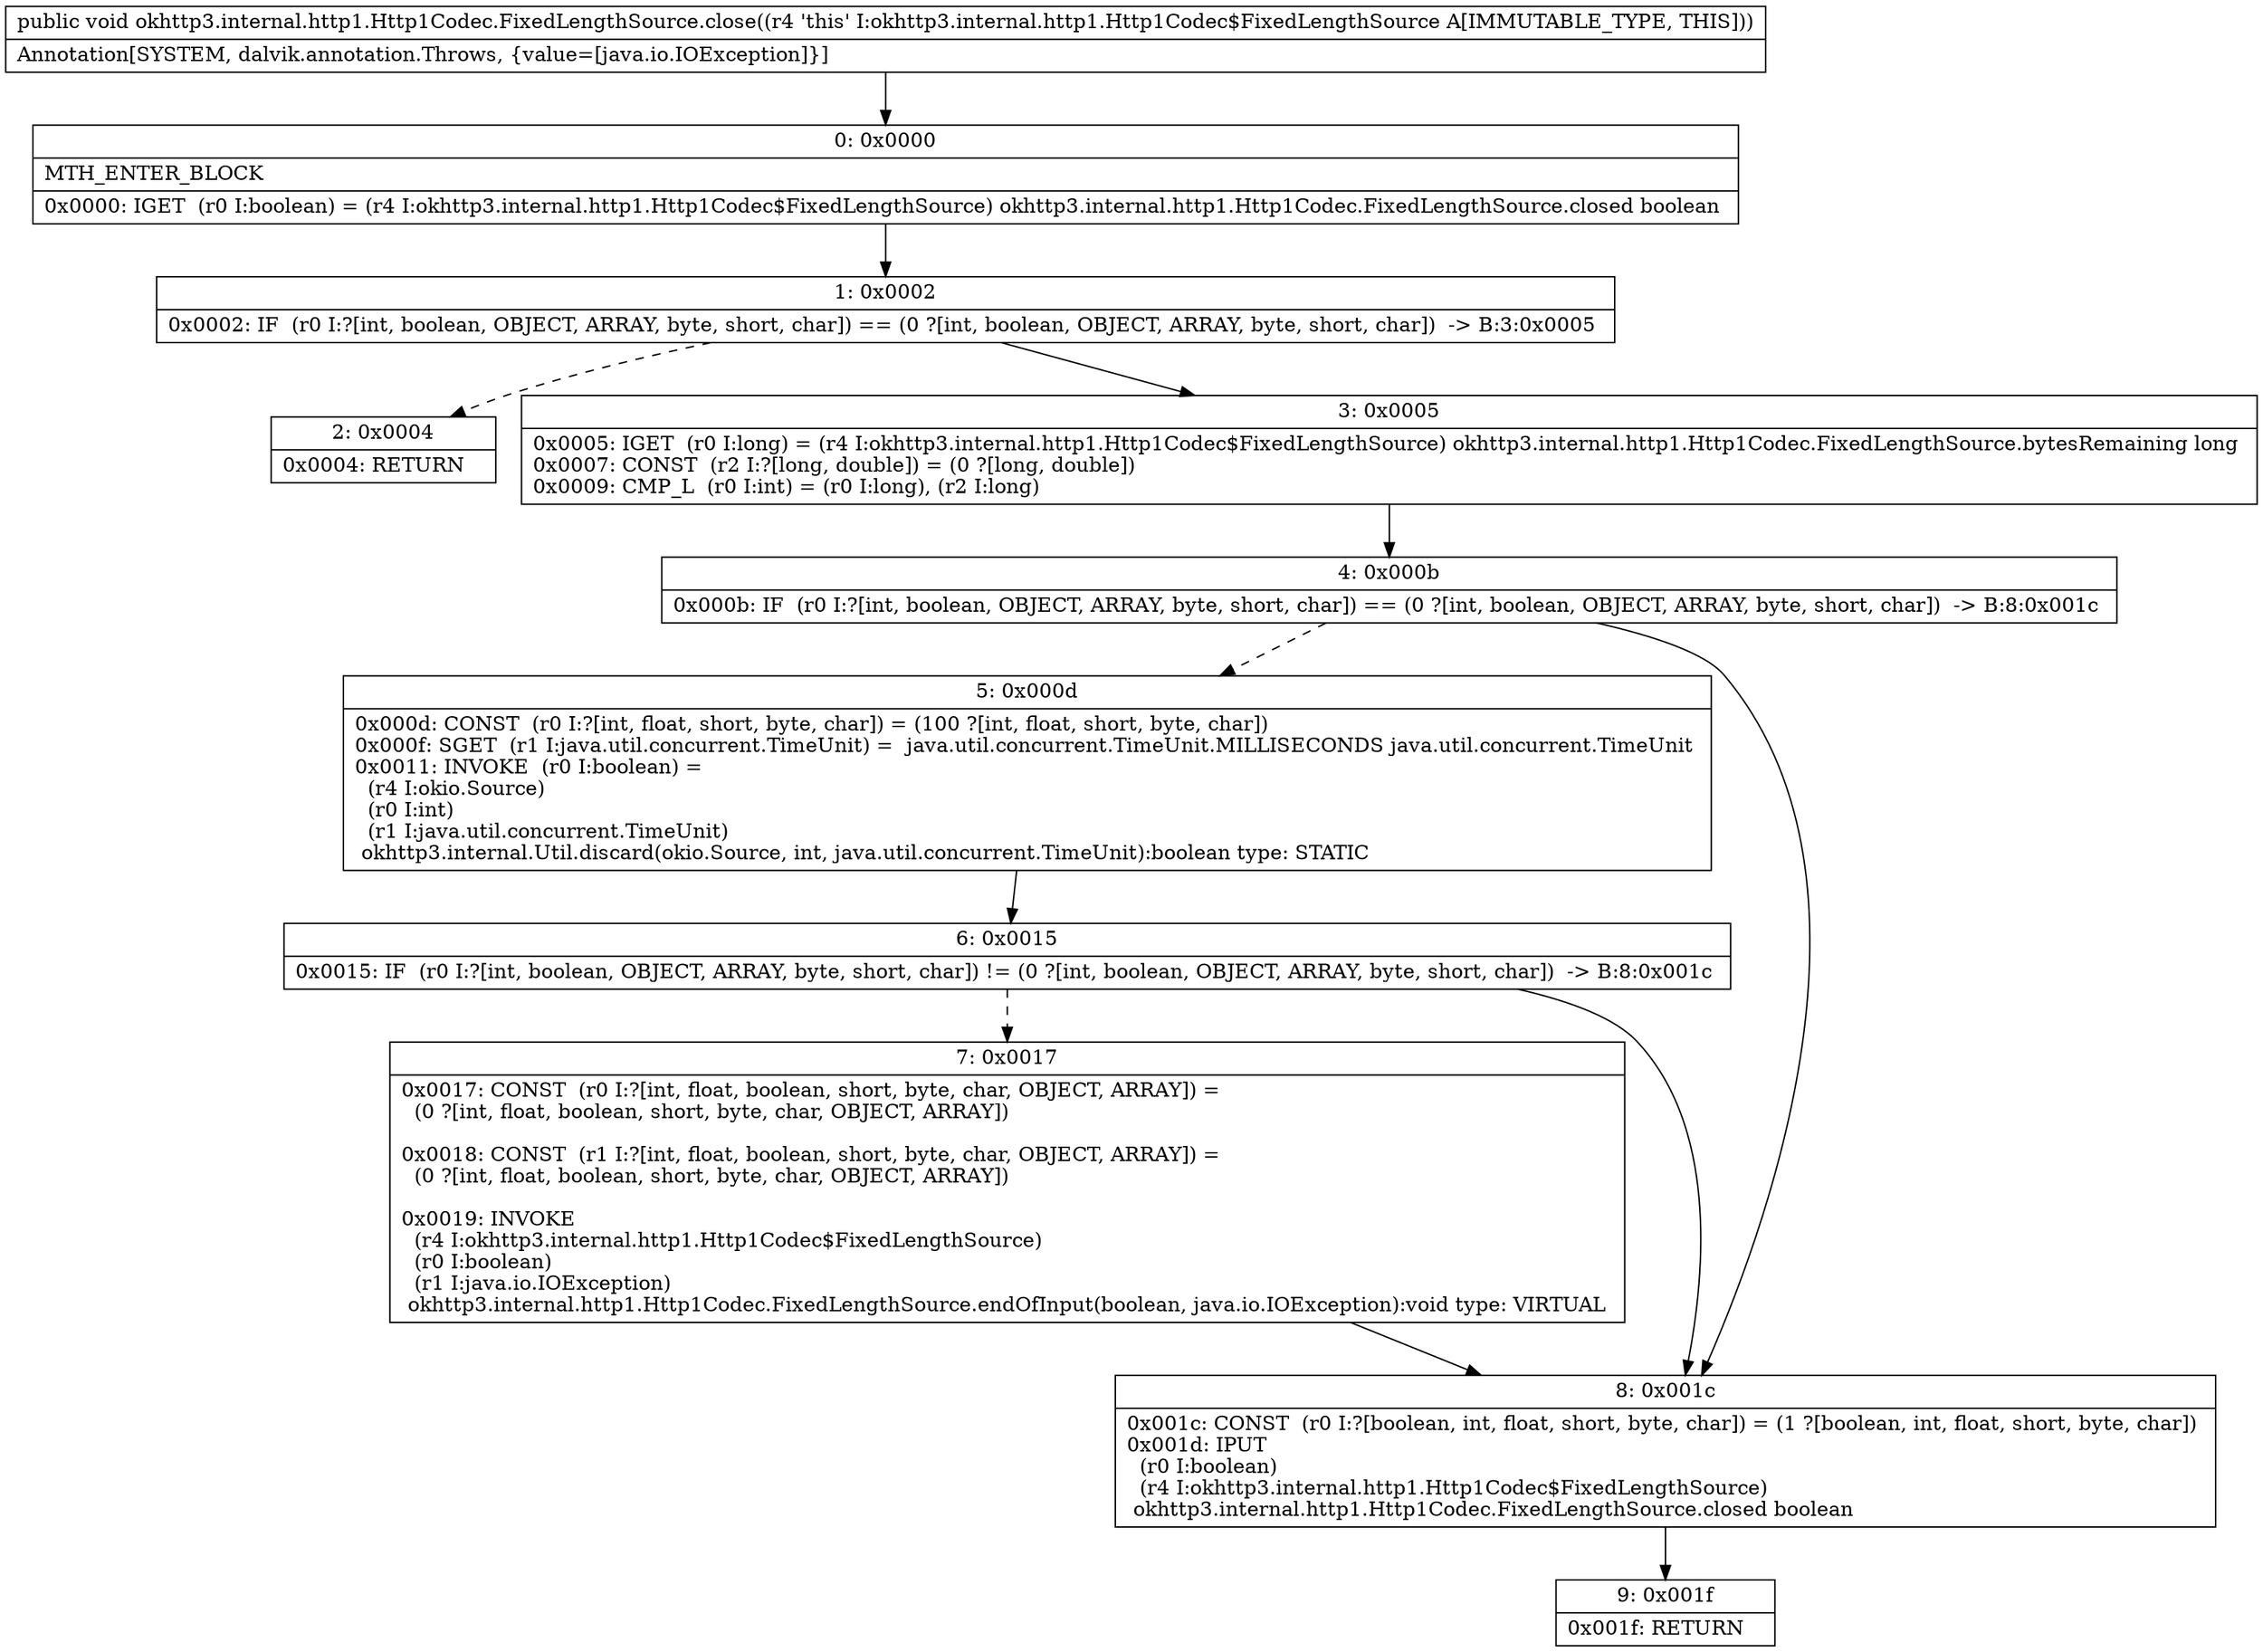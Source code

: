 digraph "CFG forokhttp3.internal.http1.Http1Codec.FixedLengthSource.close()V" {
Node_0 [shape=record,label="{0\:\ 0x0000|MTH_ENTER_BLOCK\l|0x0000: IGET  (r0 I:boolean) = (r4 I:okhttp3.internal.http1.Http1Codec$FixedLengthSource) okhttp3.internal.http1.Http1Codec.FixedLengthSource.closed boolean \l}"];
Node_1 [shape=record,label="{1\:\ 0x0002|0x0002: IF  (r0 I:?[int, boolean, OBJECT, ARRAY, byte, short, char]) == (0 ?[int, boolean, OBJECT, ARRAY, byte, short, char])  \-\> B:3:0x0005 \l}"];
Node_2 [shape=record,label="{2\:\ 0x0004|0x0004: RETURN   \l}"];
Node_3 [shape=record,label="{3\:\ 0x0005|0x0005: IGET  (r0 I:long) = (r4 I:okhttp3.internal.http1.Http1Codec$FixedLengthSource) okhttp3.internal.http1.Http1Codec.FixedLengthSource.bytesRemaining long \l0x0007: CONST  (r2 I:?[long, double]) = (0 ?[long, double]) \l0x0009: CMP_L  (r0 I:int) = (r0 I:long), (r2 I:long) \l}"];
Node_4 [shape=record,label="{4\:\ 0x000b|0x000b: IF  (r0 I:?[int, boolean, OBJECT, ARRAY, byte, short, char]) == (0 ?[int, boolean, OBJECT, ARRAY, byte, short, char])  \-\> B:8:0x001c \l}"];
Node_5 [shape=record,label="{5\:\ 0x000d|0x000d: CONST  (r0 I:?[int, float, short, byte, char]) = (100 ?[int, float, short, byte, char]) \l0x000f: SGET  (r1 I:java.util.concurrent.TimeUnit) =  java.util.concurrent.TimeUnit.MILLISECONDS java.util.concurrent.TimeUnit \l0x0011: INVOKE  (r0 I:boolean) = \l  (r4 I:okio.Source)\l  (r0 I:int)\l  (r1 I:java.util.concurrent.TimeUnit)\l okhttp3.internal.Util.discard(okio.Source, int, java.util.concurrent.TimeUnit):boolean type: STATIC \l}"];
Node_6 [shape=record,label="{6\:\ 0x0015|0x0015: IF  (r0 I:?[int, boolean, OBJECT, ARRAY, byte, short, char]) != (0 ?[int, boolean, OBJECT, ARRAY, byte, short, char])  \-\> B:8:0x001c \l}"];
Node_7 [shape=record,label="{7\:\ 0x0017|0x0017: CONST  (r0 I:?[int, float, boolean, short, byte, char, OBJECT, ARRAY]) = \l  (0 ?[int, float, boolean, short, byte, char, OBJECT, ARRAY])\l \l0x0018: CONST  (r1 I:?[int, float, boolean, short, byte, char, OBJECT, ARRAY]) = \l  (0 ?[int, float, boolean, short, byte, char, OBJECT, ARRAY])\l \l0x0019: INVOKE  \l  (r4 I:okhttp3.internal.http1.Http1Codec$FixedLengthSource)\l  (r0 I:boolean)\l  (r1 I:java.io.IOException)\l okhttp3.internal.http1.Http1Codec.FixedLengthSource.endOfInput(boolean, java.io.IOException):void type: VIRTUAL \l}"];
Node_8 [shape=record,label="{8\:\ 0x001c|0x001c: CONST  (r0 I:?[boolean, int, float, short, byte, char]) = (1 ?[boolean, int, float, short, byte, char]) \l0x001d: IPUT  \l  (r0 I:boolean)\l  (r4 I:okhttp3.internal.http1.Http1Codec$FixedLengthSource)\l okhttp3.internal.http1.Http1Codec.FixedLengthSource.closed boolean \l}"];
Node_9 [shape=record,label="{9\:\ 0x001f|0x001f: RETURN   \l}"];
MethodNode[shape=record,label="{public void okhttp3.internal.http1.Http1Codec.FixedLengthSource.close((r4 'this' I:okhttp3.internal.http1.Http1Codec$FixedLengthSource A[IMMUTABLE_TYPE, THIS]))  | Annotation[SYSTEM, dalvik.annotation.Throws, \{value=[java.io.IOException]\}]\l}"];
MethodNode -> Node_0;
Node_0 -> Node_1;
Node_1 -> Node_2[style=dashed];
Node_1 -> Node_3;
Node_3 -> Node_4;
Node_4 -> Node_5[style=dashed];
Node_4 -> Node_8;
Node_5 -> Node_6;
Node_6 -> Node_7[style=dashed];
Node_6 -> Node_8;
Node_7 -> Node_8;
Node_8 -> Node_9;
}

